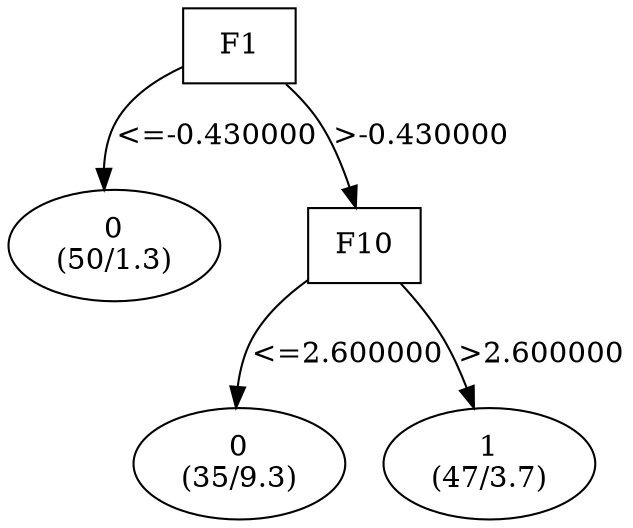 digraph YaDT {
n0 [ shape=box, label="F1\n"]
n0 -> n1 [label="<=-0.430000"]
n1 [ shape=ellipse, label="0\n(50/1.3)"]
n0 -> n2 [label=">-0.430000"]
n2 [ shape=box, label="F10\n"]
n2 -> n3 [label="<=2.600000"]
n3 [ shape=ellipse, label="0\n(35/9.3)"]
n2 -> n4 [label=">2.600000"]
n4 [ shape=ellipse, label="1\n(47/3.7)"]
}

